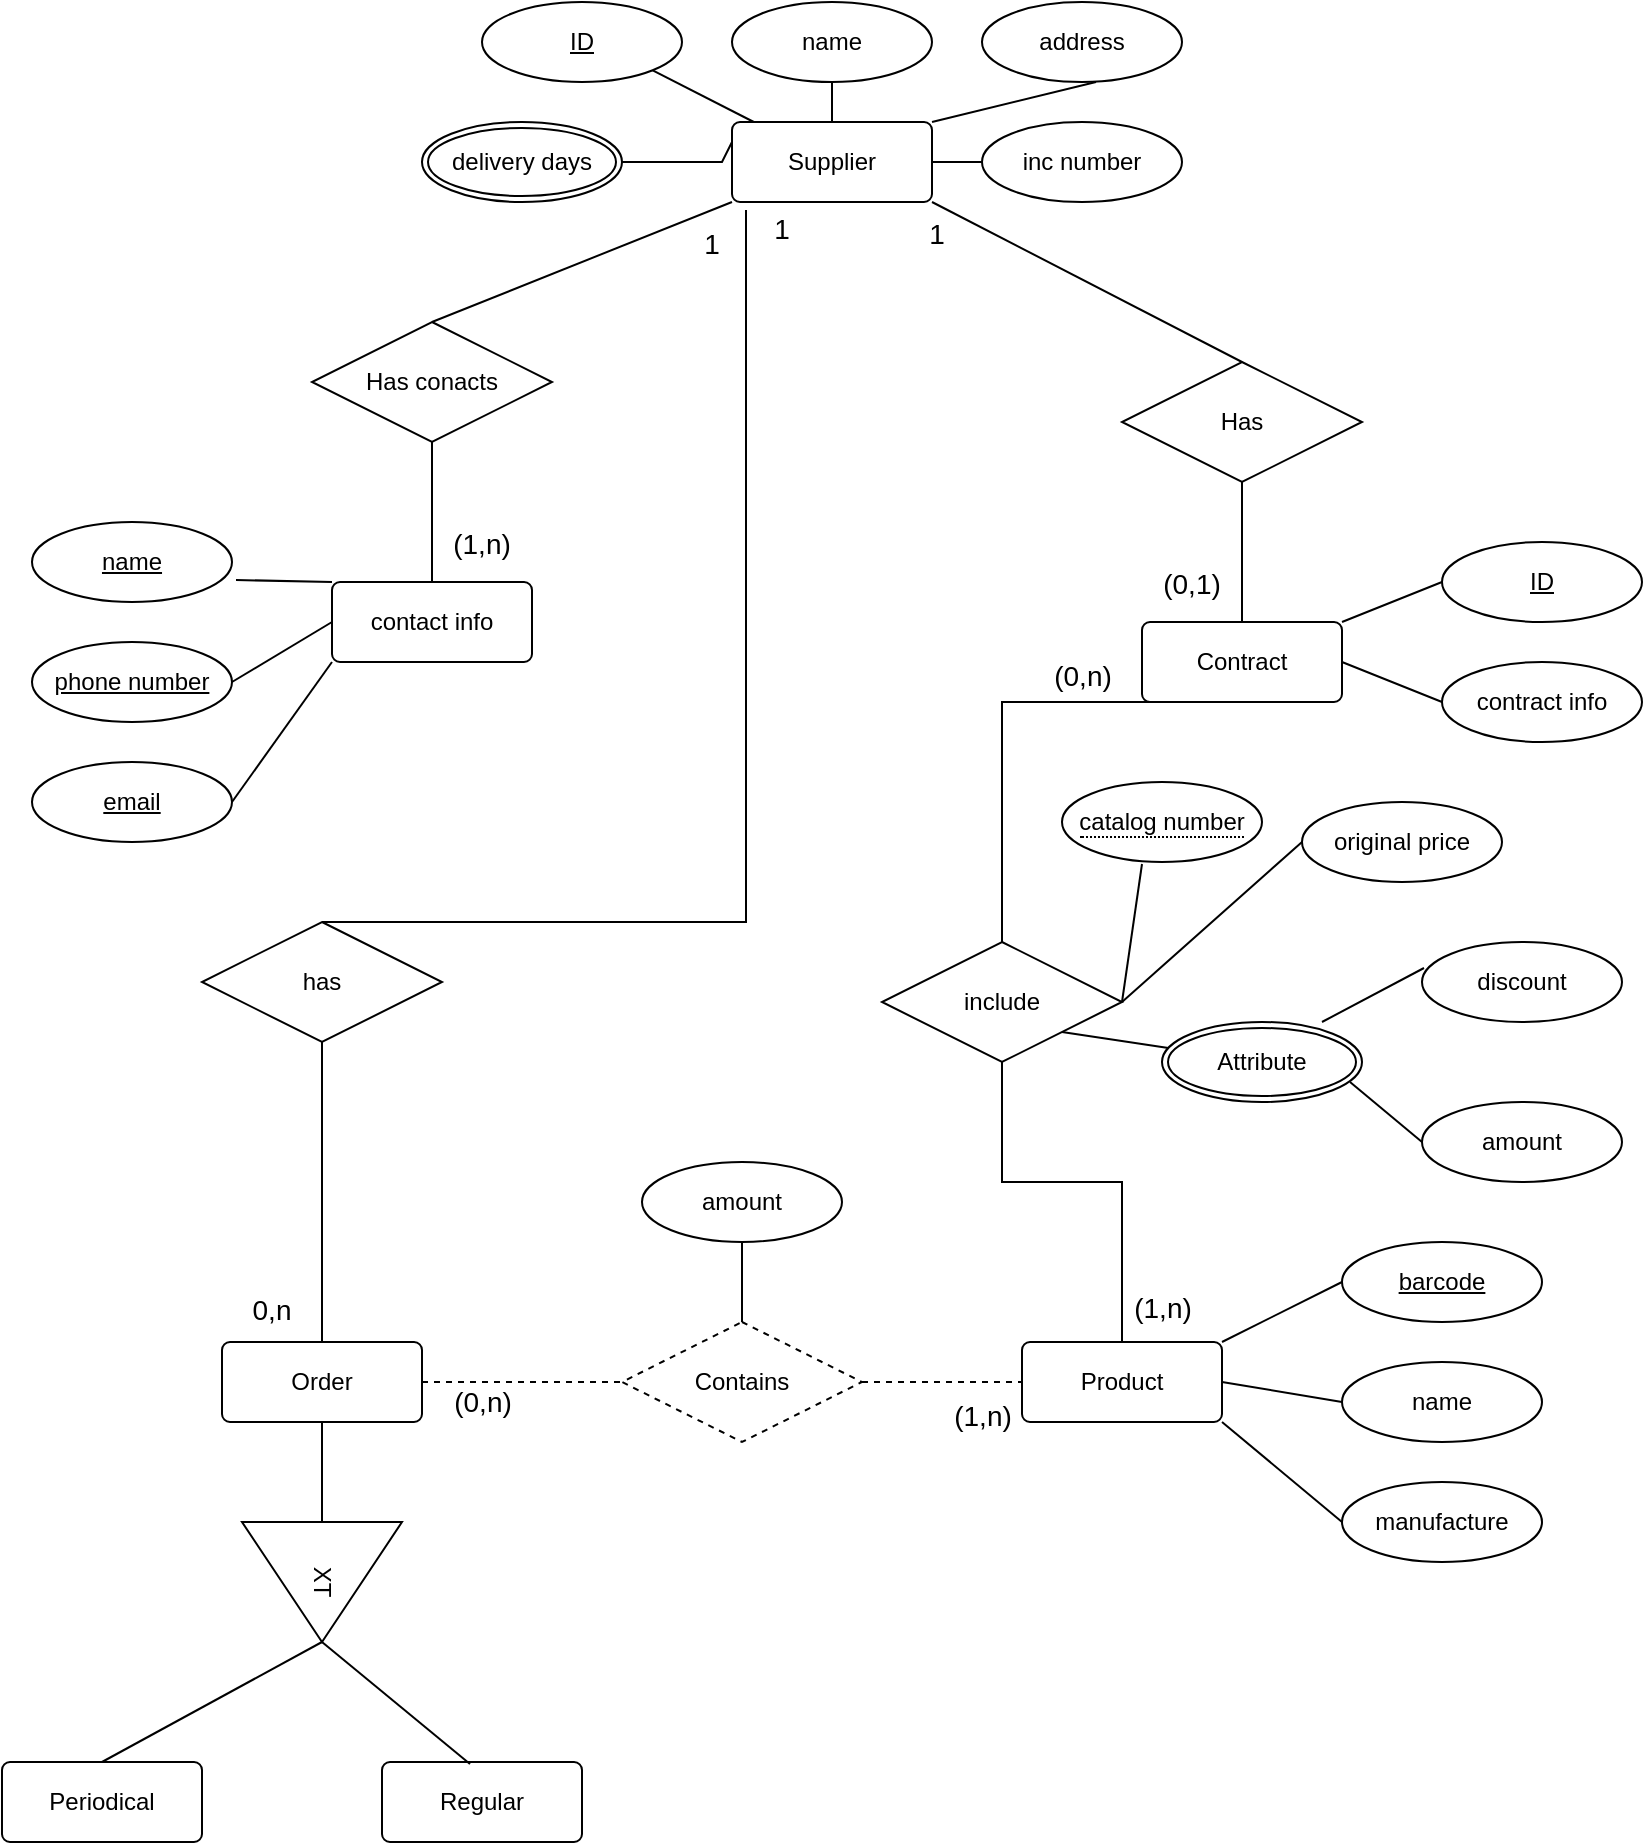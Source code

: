 <mxfile version="13.0.3" type="device"><diagram id="-EdxW_-E87VgU-9ESqdg" name="Page-1"><mxGraphModel dx="1422" dy="791" grid="1" gridSize="10" guides="1" tooltips="1" connect="1" arrows="1" fold="1" page="1" pageScale="1" pageWidth="850" pageHeight="1100" math="0" shadow="0"><root><mxCell id="0"/><mxCell id="1" parent="0"/><mxCell id="DoEyMygo4zdiLd33xUsy-1" value="Supplier" style="rounded=1;arcSize=10;whiteSpace=wrap;html=1;align=center;" vertex="1" parent="1"><mxGeometry x="375" y="90" width="100" height="40" as="geometry"/></mxCell><mxCell id="DoEyMygo4zdiLd33xUsy-2" value="ID" style="ellipse;whiteSpace=wrap;html=1;align=center;fontStyle=4;" vertex="1" parent="1"><mxGeometry x="250" y="30" width="100" height="40" as="geometry"/></mxCell><mxCell id="DoEyMygo4zdiLd33xUsy-3" value="" style="endArrow=none;html=1;rounded=0;exitX=1;exitY=1;exitDx=0;exitDy=0;" edge="1" parent="1" source="DoEyMygo4zdiLd33xUsy-2" target="DoEyMygo4zdiLd33xUsy-1"><mxGeometry relative="1" as="geometry"><mxPoint x="340" y="310" as="sourcePoint"/><mxPoint x="500" y="310" as="targetPoint"/></mxGeometry></mxCell><mxCell id="DoEyMygo4zdiLd33xUsy-4" value="name" style="ellipse;whiteSpace=wrap;html=1;align=center;" vertex="1" parent="1"><mxGeometry x="375" y="30" width="100" height="40" as="geometry"/></mxCell><mxCell id="DoEyMygo4zdiLd33xUsy-6" value="inc number" style="ellipse;whiteSpace=wrap;html=1;align=center;" vertex="1" parent="1"><mxGeometry x="500" y="90" width="100" height="40" as="geometry"/></mxCell><mxCell id="DoEyMygo4zdiLd33xUsy-7" value="address" style="ellipse;whiteSpace=wrap;html=1;align=center;" vertex="1" parent="1"><mxGeometry x="500" y="30" width="100" height="40" as="geometry"/></mxCell><mxCell id="DoEyMygo4zdiLd33xUsy-12" value="" style="endArrow=none;html=1;rounded=0;entryX=0;entryY=0.5;entryDx=0;entryDy=0;exitX=1;exitY=0.5;exitDx=0;exitDy=0;" edge="1" parent="1" source="DoEyMygo4zdiLd33xUsy-1" target="DoEyMygo4zdiLd33xUsy-6"><mxGeometry relative="1" as="geometry"><mxPoint x="350" y="190" as="sourcePoint"/><mxPoint x="510" y="190" as="targetPoint"/></mxGeometry></mxCell><mxCell id="DoEyMygo4zdiLd33xUsy-13" value="" style="endArrow=none;html=1;rounded=0;entryX=0.5;entryY=1;entryDx=0;entryDy=0;exitX=0.5;exitY=0;exitDx=0;exitDy=0;" edge="1" parent="1" source="DoEyMygo4zdiLd33xUsy-1" target="DoEyMygo4zdiLd33xUsy-4"><mxGeometry relative="1" as="geometry"><mxPoint x="260" y="150" as="sourcePoint"/><mxPoint x="420" y="150" as="targetPoint"/></mxGeometry></mxCell><mxCell id="DoEyMygo4zdiLd33xUsy-14" value="" style="endArrow=none;html=1;rounded=0;entryX=0.57;entryY=1;entryDx=0;entryDy=0;entryPerimeter=0;exitX=1;exitY=0;exitDx=0;exitDy=0;" edge="1" parent="1" source="DoEyMygo4zdiLd33xUsy-1" target="DoEyMygo4zdiLd33xUsy-7"><mxGeometry relative="1" as="geometry"><mxPoint x="400" y="109" as="sourcePoint"/><mxPoint x="560" y="109" as="targetPoint"/></mxGeometry></mxCell><mxCell id="DoEyMygo4zdiLd33xUsy-15" value="" style="endArrow=none;html=1;rounded=0;exitX=0;exitY=0.25;exitDx=0;exitDy=0;" edge="1" parent="1" source="DoEyMygo4zdiLd33xUsy-1" target="DoEyMygo4zdiLd33xUsy-19"><mxGeometry relative="1" as="geometry"><mxPoint x="60" y="120" as="sourcePoint"/><mxPoint x="220" y="120" as="targetPoint"/><Array as="points"><mxPoint x="370" y="110"/></Array></mxGeometry></mxCell><mxCell id="DoEyMygo4zdiLd33xUsy-16" value="" style="endArrow=none;html=1;rounded=0;entryX=0;entryY=0.5;entryDx=0;entryDy=0;exitX=1;exitY=0.5;exitDx=0;exitDy=0;" edge="1" parent="1" source="DoEyMygo4zdiLd33xUsy-38" target="DoEyMygo4zdiLd33xUsy-49"><mxGeometry relative="1" as="geometry"><mxPoint x="80" y="70" as="sourcePoint"/><mxPoint x="240" y="70" as="targetPoint"/></mxGeometry></mxCell><mxCell id="DoEyMygo4zdiLd33xUsy-18" value="" style="endArrow=none;html=1;rounded=0;entryX=0;entryY=0.5;entryDx=0;entryDy=0;exitX=1;exitY=0.5;exitDx=0;exitDy=0;dashed=1;" edge="1" parent="1" source="DoEyMygo4zdiLd33xUsy-65" target="DoEyMygo4zdiLd33xUsy-105"><mxGeometry relative="1" as="geometry"><mxPoint x="30" y="49.5" as="sourcePoint"/><mxPoint x="190" y="49.5" as="targetPoint"/></mxGeometry></mxCell><mxCell id="DoEyMygo4zdiLd33xUsy-19" value="delivery days" style="ellipse;shape=doubleEllipse;margin=3;whiteSpace=wrap;html=1;align=center;" vertex="1" parent="1"><mxGeometry x="220" y="90" width="100" height="40" as="geometry"/></mxCell><mxCell id="DoEyMygo4zdiLd33xUsy-37" value="" style="group" vertex="1" connectable="0" parent="1"><mxGeometry x="25" y="140" width="350" height="310" as="geometry"/></mxCell><mxCell id="DoEyMygo4zdiLd33xUsy-8" value="&lt;u&gt;name&lt;/u&gt;" style="ellipse;whiteSpace=wrap;html=1;align=center;" vertex="1" parent="DoEyMygo4zdiLd33xUsy-37"><mxGeometry y="150" width="100" height="40" as="geometry"/></mxCell><mxCell id="DoEyMygo4zdiLd33xUsy-9" value="&lt;u&gt;phone number&lt;/u&gt;" style="ellipse;whiteSpace=wrap;html=1;align=center;" vertex="1" parent="DoEyMygo4zdiLd33xUsy-37"><mxGeometry y="210" width="100" height="40" as="geometry"/></mxCell><mxCell id="DoEyMygo4zdiLd33xUsy-20" value="contact info" style="rounded=1;arcSize=10;whiteSpace=wrap;html=1;align=center;" vertex="1" parent="DoEyMygo4zdiLd33xUsy-37"><mxGeometry x="150" y="180" width="100" height="40" as="geometry"/></mxCell><mxCell id="DoEyMygo4zdiLd33xUsy-24" value="&lt;u&gt;email&lt;/u&gt;" style="ellipse;whiteSpace=wrap;html=1;align=center;" vertex="1" parent="DoEyMygo4zdiLd33xUsy-37"><mxGeometry y="270" width="100" height="40" as="geometry"/></mxCell><mxCell id="DoEyMygo4zdiLd33xUsy-26" value="" style="endArrow=none;html=1;rounded=0;exitX=1;exitY=0.5;exitDx=0;exitDy=0;entryX=0;entryY=1;entryDx=0;entryDy=0;" edge="1" parent="DoEyMygo4zdiLd33xUsy-37" source="DoEyMygo4zdiLd33xUsy-24" target="DoEyMygo4zdiLd33xUsy-20"><mxGeometry relative="1" as="geometry"><mxPoint x="170" y="320" as="sourcePoint"/><mxPoint x="330" y="320" as="targetPoint"/></mxGeometry></mxCell><mxCell id="DoEyMygo4zdiLd33xUsy-27" value="" style="endArrow=none;html=1;rounded=0;exitX=1;exitY=0.5;exitDx=0;exitDy=0;entryX=0;entryY=0.5;entryDx=0;entryDy=0;" edge="1" parent="DoEyMygo4zdiLd33xUsy-37" source="DoEyMygo4zdiLd33xUsy-9" target="DoEyMygo4zdiLd33xUsy-20"><mxGeometry relative="1" as="geometry"><mxPoint x="190" y="280" as="sourcePoint"/><mxPoint x="350" y="280" as="targetPoint"/></mxGeometry></mxCell><mxCell id="DoEyMygo4zdiLd33xUsy-28" value="" style="endArrow=none;html=1;rounded=0;exitX=1.02;exitY=0.725;exitDx=0;exitDy=0;exitPerimeter=0;entryX=0;entryY=0;entryDx=0;entryDy=0;" edge="1" parent="DoEyMygo4zdiLd33xUsy-37" source="DoEyMygo4zdiLd33xUsy-8" target="DoEyMygo4zdiLd33xUsy-20"><mxGeometry relative="1" as="geometry"><mxPoint x="150" y="270" as="sourcePoint"/><mxPoint x="310" y="270" as="targetPoint"/></mxGeometry></mxCell><mxCell id="DoEyMygo4zdiLd33xUsy-29" value="Has conacts" style="shape=rhombus;perimeter=rhombusPerimeter;whiteSpace=wrap;html=1;align=center;" vertex="1" parent="DoEyMygo4zdiLd33xUsy-37"><mxGeometry x="140" y="50" width="120" height="60" as="geometry"/></mxCell><mxCell id="DoEyMygo4zdiLd33xUsy-34" value="" style="group" vertex="1" connectable="0" parent="DoEyMygo4zdiLd33xUsy-37"><mxGeometry x="200" y="150" width="50" height="20" as="geometry"/></mxCell><mxCell id="DoEyMygo4zdiLd33xUsy-33" value="(1,n)" style="text;align=center;verticalAlign=middle;spacingLeft=4;spacingRight=4;rotatable=0;points=[[0,0.5],[1,0.5]];portConstraint=eastwest;fontSize=14;" vertex="1" parent="DoEyMygo4zdiLd33xUsy-34"><mxGeometry width="50" height="20" as="geometry"/></mxCell><mxCell id="DoEyMygo4zdiLd33xUsy-36" value="" style="group" vertex="1" connectable="0" parent="DoEyMygo4zdiLd33xUsy-37"><mxGeometry x="330" width="20" height="20" as="geometry"/></mxCell><mxCell id="DoEyMygo4zdiLd33xUsy-35" value="1" style="text;align=center;verticalAlign=middle;spacingLeft=4;spacingRight=4;rotatable=0;points=[[0,0.5],[1,0.5]];portConstraint=eastwest;fontSize=14;" vertex="1" parent="DoEyMygo4zdiLd33xUsy-36"><mxGeometry width="20" height="20" as="geometry"/></mxCell><mxCell id="DoEyMygo4zdiLd33xUsy-30" value="" style="endArrow=none;html=1;rounded=0;exitX=0.5;exitY=1;exitDx=0;exitDy=0;entryX=0.5;entryY=0;entryDx=0;entryDy=0;" edge="1" parent="DoEyMygo4zdiLd33xUsy-37" source="DoEyMygo4zdiLd33xUsy-29" target="DoEyMygo4zdiLd33xUsy-20"><mxGeometry relative="1" as="geometry"><mxPoint x="340" y="310" as="sourcePoint"/><mxPoint x="500" y="310" as="targetPoint"/></mxGeometry></mxCell><mxCell id="DoEyMygo4zdiLd33xUsy-25" value="" style="endArrow=none;html=1;rounded=0;entryX=0;entryY=1;entryDx=0;entryDy=0;exitX=0.5;exitY=0;exitDx=0;exitDy=0;" edge="1" parent="1" source="DoEyMygo4zdiLd33xUsy-29" target="DoEyMygo4zdiLd33xUsy-1"><mxGeometry relative="1" as="geometry"><mxPoint x="30" y="49.5" as="sourcePoint"/><mxPoint x="190" y="49.5" as="targetPoint"/></mxGeometry></mxCell><mxCell id="DoEyMygo4zdiLd33xUsy-38" value="Contract" style="rounded=1;arcSize=10;whiteSpace=wrap;html=1;align=center;" vertex="1" parent="1"><mxGeometry x="580" y="340" width="100" height="40" as="geometry"/></mxCell><mxCell id="DoEyMygo4zdiLd33xUsy-40" value="" style="endArrow=none;html=1;rounded=0;entryX=0;entryY=0.5;entryDx=0;entryDy=0;exitX=1;exitY=0;exitDx=0;exitDy=0;" edge="1" parent="1" source="DoEyMygo4zdiLd33xUsy-38" target="DoEyMygo4zdiLd33xUsy-56"><mxGeometry relative="1" as="geometry"><mxPoint x="560" y="430" as="sourcePoint"/><mxPoint x="720" y="430" as="targetPoint"/></mxGeometry></mxCell><mxCell id="DoEyMygo4zdiLd33xUsy-42" value="Has" style="shape=rhombus;perimeter=rhombusPerimeter;whiteSpace=wrap;html=1;align=center;" vertex="1" parent="1"><mxGeometry x="570" y="210" width="120" height="60" as="geometry"/></mxCell><mxCell id="DoEyMygo4zdiLd33xUsy-44" value="" style="group" vertex="1" connectable="0" parent="1"><mxGeometry x="590" y="310" width="30" height="20" as="geometry"/></mxCell><mxCell id="DoEyMygo4zdiLd33xUsy-41" value="" style="endArrow=none;html=1;rounded=0;exitX=0.5;exitY=0;exitDx=0;exitDy=0;" edge="1" parent="DoEyMygo4zdiLd33xUsy-44" source="DoEyMygo4zdiLd33xUsy-38" target="DoEyMygo4zdiLd33xUsy-42"><mxGeometry relative="1" as="geometry"><mxPoint x="75" y="-90" as="sourcePoint"/><mxPoint x="-5" y="-80" as="targetPoint"/></mxGeometry></mxCell><mxCell id="DoEyMygo4zdiLd33xUsy-43" value="(0,1)" style="text;align=center;verticalAlign=middle;spacingLeft=4;spacingRight=4;rotatable=0;points=[[0,0.5],[1,0.5]];portConstraint=eastwest;fontSize=14;" vertex="1" parent="DoEyMygo4zdiLd33xUsy-44"><mxGeometry width="30" height="20" as="geometry"/></mxCell><mxCell id="DoEyMygo4zdiLd33xUsy-46" value="" style="group" vertex="1" connectable="0" parent="1"><mxGeometry x="390" y="137.5" width="35" height="15" as="geometry"/></mxCell><mxCell id="DoEyMygo4zdiLd33xUsy-39" value="" style="endArrow=none;html=1;rounded=0;entryX=1;entryY=1;entryDx=0;entryDy=0;exitX=0.5;exitY=0;exitDx=0;exitDy=0;" edge="1" parent="DoEyMygo4zdiLd33xUsy-46" source="DoEyMygo4zdiLd33xUsy-42" target="DoEyMygo4zdiLd33xUsy-1"><mxGeometry relative="1" as="geometry"><mxPoint x="-395" y="-90.5" as="sourcePoint"/><mxPoint x="-235" y="-90.5" as="targetPoint"/></mxGeometry></mxCell><mxCell id="DoEyMygo4zdiLd33xUsy-75" value="1" style="text;align=center;verticalAlign=middle;spacingLeft=4;spacingRight=4;rotatable=0;points=[[0,0.5],[1,0.5]];portConstraint=eastwest;fontSize=14;" vertex="1" parent="DoEyMygo4zdiLd33xUsy-46"><mxGeometry x="-5" y="-5" width="30" height="20" as="geometry"/></mxCell><mxCell id="DoEyMygo4zdiLd33xUsy-47" value="name" style="ellipse;whiteSpace=wrap;html=1;align=center;" vertex="1" parent="1"><mxGeometry x="680" y="710" width="100" height="40" as="geometry"/></mxCell><mxCell id="DoEyMygo4zdiLd33xUsy-48" value="&lt;u&gt;barcode&lt;/u&gt;" style="ellipse;whiteSpace=wrap;html=1;align=center;" vertex="1" parent="1"><mxGeometry x="680" y="650" width="100" height="40" as="geometry"/></mxCell><mxCell id="DoEyMygo4zdiLd33xUsy-56" value="&lt;u&gt;ID&lt;/u&gt;" style="ellipse;whiteSpace=wrap;html=1;align=center;" vertex="1" parent="1"><mxGeometry x="730" y="300" width="100" height="40" as="geometry"/></mxCell><mxCell id="DoEyMygo4zdiLd33xUsy-49" value="contract info" style="ellipse;whiteSpace=wrap;html=1;align=center;" vertex="1" parent="1"><mxGeometry x="730" y="360" width="100" height="40" as="geometry"/></mxCell><mxCell id="DoEyMygo4zdiLd33xUsy-45" value="1" style="text;align=center;verticalAlign=middle;spacingLeft=4;spacingRight=4;rotatable=0;points=[[0,0.5],[1,0.5]];portConstraint=eastwest;fontSize=14;" vertex="1" parent="1"><mxGeometry x="460" y="140" width="35" height="10" as="geometry"/></mxCell><mxCell id="DoEyMygo4zdiLd33xUsy-65" value="Order" style="rounded=1;arcSize=10;whiteSpace=wrap;html=1;align=center;" vertex="1" parent="1"><mxGeometry x="120" y="700" width="100" height="40" as="geometry"/></mxCell><mxCell id="DoEyMygo4zdiLd33xUsy-66" value="XT" style="triangle;whiteSpace=wrap;html=1;rotation=90;" vertex="1" parent="1"><mxGeometry x="140" y="780" width="60" height="80" as="geometry"/></mxCell><mxCell id="DoEyMygo4zdiLd33xUsy-67" value="Periodical" style="rounded=1;arcSize=10;whiteSpace=wrap;html=1;align=center;" vertex="1" parent="1"><mxGeometry x="10" y="910" width="100" height="40" as="geometry"/></mxCell><mxCell id="DoEyMygo4zdiLd33xUsy-68" value="Regular" style="rounded=1;arcSize=10;whiteSpace=wrap;html=1;align=center;" vertex="1" parent="1"><mxGeometry x="200" y="910" width="100" height="40" as="geometry"/></mxCell><mxCell id="DoEyMygo4zdiLd33xUsy-69" value="" style="endArrow=none;html=1;rounded=0;entryX=0;entryY=0.5;entryDx=0;entryDy=0;exitX=1;exitY=0.5;exitDx=0;exitDy=0;dashed=1;" edge="1" parent="1" source="DoEyMygo4zdiLd33xUsy-105" target="DoEyMygo4zdiLd33xUsy-77"><mxGeometry relative="1" as="geometry"><mxPoint x="300" y="689" as="sourcePoint"/><mxPoint x="460" y="689" as="targetPoint"/></mxGeometry></mxCell><mxCell id="DoEyMygo4zdiLd33xUsy-70" value="" style="endArrow=none;html=1;rounded=0;exitX=1;exitY=0.5;exitDx=0;exitDy=0;entryX=0.44;entryY=0.025;entryDx=0;entryDy=0;entryPerimeter=0;" edge="1" parent="1" source="DoEyMygo4zdiLd33xUsy-66" target="DoEyMygo4zdiLd33xUsy-68"><mxGeometry relative="1" as="geometry"><mxPoint x="-70" y="199.5" as="sourcePoint"/><mxPoint x="90" y="199.5" as="targetPoint"/></mxGeometry></mxCell><mxCell id="DoEyMygo4zdiLd33xUsy-71" value="" style="endArrow=none;html=1;rounded=0;entryX=1;entryY=0.5;entryDx=0;entryDy=0;exitX=0.5;exitY=0;exitDx=0;exitDy=0;" edge="1" parent="1" source="DoEyMygo4zdiLd33xUsy-67" target="DoEyMygo4zdiLd33xUsy-66"><mxGeometry relative="1" as="geometry"><mxPoint x="-70" y="830" as="sourcePoint"/><mxPoint x="90" y="830" as="targetPoint"/></mxGeometry></mxCell><mxCell id="DoEyMygo4zdiLd33xUsy-72" value="" style="endArrow=none;html=1;rounded=0;exitX=0.5;exitY=0;exitDx=0;exitDy=0;entryX=0.5;entryY=1;entryDx=0;entryDy=0;" edge="1" parent="1" source="DoEyMygo4zdiLd33xUsy-65" target="DoEyMygo4zdiLd33xUsy-85"><mxGeometry relative="1" as="geometry"><mxPoint x="30" y="49.5" as="sourcePoint"/><mxPoint x="330" y="380" as="targetPoint"/></mxGeometry></mxCell><mxCell id="DoEyMygo4zdiLd33xUsy-74" value="" style="endArrow=none;html=1;rounded=0;exitX=0;exitY=0.5;exitDx=0;exitDy=0;entryX=0.5;entryY=1;entryDx=0;entryDy=0;" edge="1" parent="1" source="DoEyMygo4zdiLd33xUsy-66" target="DoEyMygo4zdiLd33xUsy-65"><mxGeometry relative="1" as="geometry"><mxPoint x="252.5" y="620" as="sourcePoint"/><mxPoint x="412.5" y="620" as="targetPoint"/></mxGeometry></mxCell><mxCell id="DoEyMygo4zdiLd33xUsy-76" value="0,n" style="text;align=center;verticalAlign=middle;spacingLeft=4;spacingRight=4;rotatable=0;points=[[0,0.5],[1,0.5]];portConstraint=eastwest;fontSize=14;" vertex="1" parent="1"><mxGeometry x="130" y="673" width="30" height="20" as="geometry"/></mxCell><mxCell id="DoEyMygo4zdiLd33xUsy-77" value="Product" style="rounded=1;arcSize=10;whiteSpace=wrap;html=1;align=center;" vertex="1" parent="1"><mxGeometry x="520" y="700" width="100" height="40" as="geometry"/></mxCell><mxCell id="DoEyMygo4zdiLd33xUsy-78" value="manufacture" style="ellipse;whiteSpace=wrap;html=1;align=center;" vertex="1" parent="1"><mxGeometry x="680" y="770" width="100" height="40" as="geometry"/></mxCell><mxCell id="DoEyMygo4zdiLd33xUsy-79" value="" style="endArrow=none;html=1;rounded=0;entryX=0;entryY=0.5;entryDx=0;entryDy=0;exitX=0.94;exitY=0.75;exitDx=0;exitDy=0;exitPerimeter=0;" edge="1" parent="1" source="DoEyMygo4zdiLd33xUsy-98" target="DoEyMygo4zdiLd33xUsy-102"><mxGeometry relative="1" as="geometry"><mxPoint x="30" y="49.5" as="sourcePoint"/><mxPoint x="190" y="49.5" as="targetPoint"/></mxGeometry></mxCell><mxCell id="DoEyMygo4zdiLd33xUsy-80" value="" style="endArrow=none;html=1;rounded=0;entryX=0;entryY=0.5;entryDx=0;entryDy=0;exitX=1;exitY=0.5;exitDx=0;exitDy=0;" edge="1" parent="1" source="DoEyMygo4zdiLd33xUsy-77" target="DoEyMygo4zdiLd33xUsy-47"><mxGeometry relative="1" as="geometry"><mxPoint x="40" y="189.5" as="sourcePoint"/><mxPoint x="200" y="189.5" as="targetPoint"/></mxGeometry></mxCell><mxCell id="DoEyMygo4zdiLd33xUsy-81" value="" style="endArrow=none;html=1;rounded=0;entryX=0;entryY=0.5;entryDx=0;entryDy=0;exitX=1;exitY=0;exitDx=0;exitDy=0;" edge="1" parent="1" source="DoEyMygo4zdiLd33xUsy-77" target="DoEyMygo4zdiLd33xUsy-48"><mxGeometry relative="1" as="geometry"><mxPoint x="495" y="660" as="sourcePoint"/><mxPoint x="655" y="660" as="targetPoint"/></mxGeometry></mxCell><mxCell id="DoEyMygo4zdiLd33xUsy-82" value="" style="endArrow=none;html=1;rounded=0;entryX=0;entryY=0.5;entryDx=0;entryDy=0;exitX=1;exitY=1;exitDx=0;exitDy=0;" edge="1" parent="1" source="DoEyMygo4zdiLd33xUsy-77" target="DoEyMygo4zdiLd33xUsy-78"><mxGeometry relative="1" as="geometry"><mxPoint x="30" y="179.5" as="sourcePoint"/><mxPoint x="190" y="179.5" as="targetPoint"/></mxGeometry></mxCell><mxCell id="DoEyMygo4zdiLd33xUsy-83" value="" style="endArrow=none;html=1;rounded=0;entryX=0.07;entryY=1.1;entryDx=0;entryDy=0;exitX=0.5;exitY=0;exitDx=0;exitDy=0;entryPerimeter=0;" edge="1" parent="1" source="DoEyMygo4zdiLd33xUsy-85" target="DoEyMygo4zdiLd33xUsy-1"><mxGeometry relative="1" as="geometry"><mxPoint x="30" y="49.5" as="sourcePoint"/><mxPoint x="190" y="49.5" as="targetPoint"/><Array as="points"><mxPoint x="382" y="490"/></Array></mxGeometry></mxCell><mxCell id="DoEyMygo4zdiLd33xUsy-84" value="" style="endArrow=none;html=1;rounded=0;entryX=0.5;entryY=0;entryDx=0;entryDy=0;exitX=0.5;exitY=1;exitDx=0;exitDy=0;" edge="1" parent="1" source="DoEyMygo4zdiLd33xUsy-86" target="DoEyMygo4zdiLd33xUsy-77"><mxGeometry relative="1" as="geometry"><mxPoint x="600" y="620" as="sourcePoint"/><mxPoint x="600" y="530" as="targetPoint"/><Array as="points"><mxPoint x="510" y="620"/><mxPoint x="570" y="620"/></Array></mxGeometry></mxCell><mxCell id="DoEyMygo4zdiLd33xUsy-85" value="has" style="shape=rhombus;perimeter=rhombusPerimeter;whiteSpace=wrap;html=1;align=center;" vertex="1" parent="1"><mxGeometry x="110" y="490" width="120" height="60" as="geometry"/></mxCell><mxCell id="DoEyMygo4zdiLd33xUsy-86" value="include" style="shape=rhombus;perimeter=rhombusPerimeter;whiteSpace=wrap;html=1;align=center;noLabel=0;fixDash=0;autosize=1;container=0;dropTarget=0;collapsible=0;recursiveResize=1;" vertex="1" parent="1"><mxGeometry x="450" y="500" width="120" height="60" as="geometry"/></mxCell><mxCell id="DoEyMygo4zdiLd33xUsy-87" value="" style="endArrow=none;html=1;rounded=0;entryX=0.5;entryY=0;entryDx=0;entryDy=0;exitX=0.5;exitY=1;exitDx=0;exitDy=0;" edge="1" parent="1" source="DoEyMygo4zdiLd33xUsy-38" target="DoEyMygo4zdiLd33xUsy-86"><mxGeometry relative="1" as="geometry"><mxPoint x="640" y="380" as="sourcePoint"/><mxPoint x="620" y="510" as="targetPoint"/><Array as="points"><mxPoint x="510" y="380"/></Array></mxGeometry></mxCell><mxCell id="DoEyMygo4zdiLd33xUsy-88" value="amount" style="ellipse;whiteSpace=wrap;html=1;align=center;" vertex="1" parent="1"><mxGeometry x="330" y="610" width="100" height="40" as="geometry"/></mxCell><mxCell id="DoEyMygo4zdiLd33xUsy-89" value="original price" style="ellipse;whiteSpace=wrap;html=1;align=center;" vertex="1" parent="1"><mxGeometry x="660" y="430" width="100" height="40" as="geometry"/></mxCell><mxCell id="DoEyMygo4zdiLd33xUsy-92" value="&lt;span style=&quot;border-bottom: 1px dotted&quot;&gt;catalog number&lt;br&gt;&lt;/span&gt;" style="ellipse;html=1;align=center;whiteSpace=wrap;" vertex="1" parent="1"><mxGeometry x="540" y="420" width="100" height="40" as="geometry"/></mxCell><mxCell id="DoEyMygo4zdiLd33xUsy-93" value="" style="endArrow=none;html=1;rounded=0;entryX=0;entryY=0.5;entryDx=0;entryDy=0;exitX=1;exitY=0.5;exitDx=0;exitDy=0;" edge="1" parent="1" source="DoEyMygo4zdiLd33xUsy-86" target="DoEyMygo4zdiLd33xUsy-89"><mxGeometry relative="1" as="geometry"><mxPoint x="680" y="530" as="sourcePoint"/><mxPoint x="190" y="49.5" as="targetPoint"/></mxGeometry></mxCell><mxCell id="DoEyMygo4zdiLd33xUsy-94" value="" style="endArrow=none;html=1;rounded=0;entryX=0.5;entryY=0;entryDx=0;entryDy=0;exitX=0.5;exitY=1;exitDx=0;exitDy=0;" edge="1" parent="1" source="DoEyMygo4zdiLd33xUsy-88" target="DoEyMygo4zdiLd33xUsy-105"><mxGeometry relative="1" as="geometry"><mxPoint x="40" y="59.5" as="sourcePoint"/><mxPoint x="200" y="59.5" as="targetPoint"/></mxGeometry></mxCell><mxCell id="DoEyMygo4zdiLd33xUsy-95" value="" style="endArrow=none;html=1;rounded=0;entryX=0.4;entryY=1.025;entryDx=0;entryDy=0;exitX=1;exitY=0.5;exitDx=0;exitDy=0;entryPerimeter=0;" edge="1" parent="1" source="DoEyMygo4zdiLd33xUsy-86" target="DoEyMygo4zdiLd33xUsy-92"><mxGeometry relative="1" as="geometry"><mxPoint x="390" y="510" as="sourcePoint"/><mxPoint x="550" y="510" as="targetPoint"/></mxGeometry></mxCell><mxCell id="DoEyMygo4zdiLd33xUsy-96" style="edgeStyle=orthogonalEdgeStyle;rounded=0;orthogonalLoop=1;jettySize=auto;html=1;exitX=0.5;exitY=1;exitDx=0;exitDy=0;" edge="1" parent="1" source="DoEyMygo4zdiLd33xUsy-92" target="DoEyMygo4zdiLd33xUsy-92"><mxGeometry relative="1" as="geometry"/></mxCell><mxCell id="DoEyMygo4zdiLd33xUsy-98" value="Attribute" style="ellipse;shape=doubleEllipse;margin=3;whiteSpace=wrap;html=1;align=center;" vertex="1" parent="1"><mxGeometry x="590" y="540" width="100" height="40" as="geometry"/></mxCell><mxCell id="DoEyMygo4zdiLd33xUsy-99" value="" style="endArrow=none;html=1;rounded=0;entryX=0.01;entryY=0.325;entryDx=0;entryDy=0;entryPerimeter=0;exitX=0.8;exitY=0;exitDx=0;exitDy=0;exitPerimeter=0;" edge="1" parent="1" source="DoEyMygo4zdiLd33xUsy-98" target="DoEyMygo4zdiLd33xUsy-103"><mxGeometry relative="1" as="geometry"><mxPoint x="30" y="49.5" as="sourcePoint"/><mxPoint x="190" y="49.5" as="targetPoint"/></mxGeometry></mxCell><mxCell id="DoEyMygo4zdiLd33xUsy-100" value="" style="endArrow=none;html=1;rounded=0;exitX=1;exitY=1;exitDx=0;exitDy=0;" edge="1" parent="1" source="DoEyMygo4zdiLd33xUsy-86" target="DoEyMygo4zdiLd33xUsy-98"><mxGeometry relative="1" as="geometry"><mxPoint x="350" y="580" as="sourcePoint"/><mxPoint x="510" y="580" as="targetPoint"/></mxGeometry></mxCell><mxCell id="DoEyMygo4zdiLd33xUsy-102" value="amount" style="ellipse;whiteSpace=wrap;html=1;align=center;" vertex="1" parent="1"><mxGeometry x="720" y="580" width="100" height="40" as="geometry"/></mxCell><mxCell id="DoEyMygo4zdiLd33xUsy-103" value="discount" style="ellipse;whiteSpace=wrap;html=1;align=center;" vertex="1" parent="1"><mxGeometry x="720" y="500" width="100" height="40" as="geometry"/></mxCell><mxCell id="DoEyMygo4zdiLd33xUsy-105" value="Contains" style="shape=rhombus;perimeter=rhombusPerimeter;whiteSpace=wrap;html=1;align=center;dashed=1;" vertex="1" parent="1"><mxGeometry x="320" y="690" width="120" height="60" as="geometry"/></mxCell><mxCell id="DoEyMygo4zdiLd33xUsy-112" value="(1,n)" style="text;align=center;verticalAlign=middle;spacingLeft=4;spacingRight=4;rotatable=0;points=[[0,0.5],[1,0.5]];portConstraint=eastwest;fontSize=14;html=1;" vertex="1" parent="1"><mxGeometry x="550" y="670" width="80" height="26" as="geometry"/></mxCell><mxCell id="DoEyMygo4zdiLd33xUsy-113" value="(0,n)" style="text;align=center;verticalAlign=middle;spacingLeft=4;spacingRight=4;rotatable=0;points=[[0,0.5],[1,0.5]];portConstraint=eastwest;fontSize=14;html=1;" vertex="1" parent="1"><mxGeometry x="510" y="354" width="80" height="26" as="geometry"/></mxCell><mxCell id="DoEyMygo4zdiLd33xUsy-114" value="(0,n)" style="text;align=center;verticalAlign=middle;spacingLeft=4;spacingRight=4;rotatable=0;points=[[0,0.5],[1,0.5]];portConstraint=eastwest;fontSize=14;html=1;" vertex="1" parent="1"><mxGeometry x="210" y="717" width="80" height="26" as="geometry"/></mxCell><mxCell id="DoEyMygo4zdiLd33xUsy-115" value="(1,n)" style="text;align=center;verticalAlign=middle;spacingLeft=4;spacingRight=4;rotatable=0;points=[[0,0.5],[1,0.5]];portConstraint=eastwest;fontSize=14;html=1;" vertex="1" parent="1"><mxGeometry x="460" y="724" width="80" height="26" as="geometry"/></mxCell></root></mxGraphModel></diagram></mxfile>